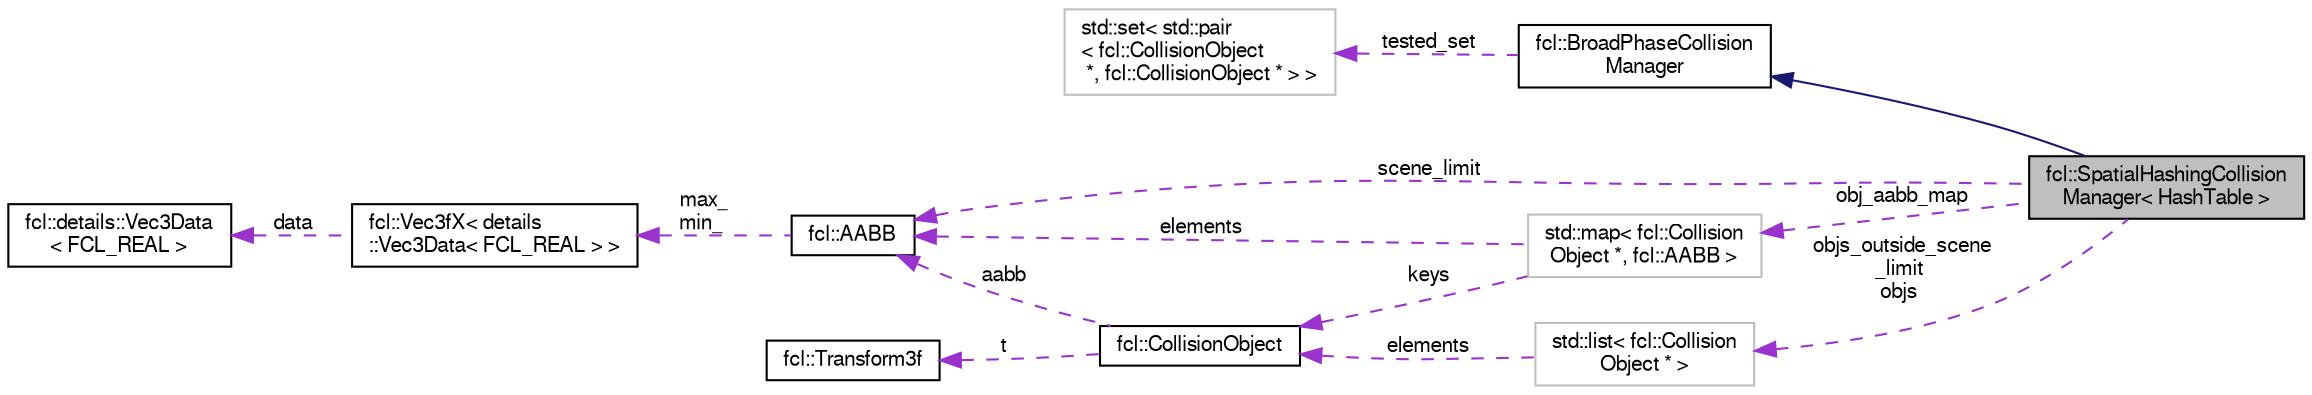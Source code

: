 digraph "fcl::SpatialHashingCollisionManager&lt; HashTable &gt;"
{
  edge [fontname="FreeSans",fontsize="10",labelfontname="FreeSans",labelfontsize="10"];
  node [fontname="FreeSans",fontsize="10",shape=record];
  rankdir="LR";
  Node1 [label="fcl::SpatialHashingCollision\lManager\< HashTable \>",height=0.2,width=0.4,color="black", fillcolor="grey75", style="filled" fontcolor="black"];
  Node2 -> Node1 [dir="back",color="midnightblue",fontsize="10",style="solid",fontname="FreeSans"];
  Node2 [label="fcl::BroadPhaseCollision\lManager",height=0.2,width=0.4,color="black", fillcolor="white", style="filled",URL="$a00006.html",tooltip="Base class for broad phase collision. It helps to accelerate the collision/distance between N objects..."];
  Node3 -> Node2 [dir="back",color="darkorchid3",fontsize="10",style="dashed",label=" tested_set" ,fontname="FreeSans"];
  Node3 [label="std::set\< std::pair\l\< fcl::CollisionObject\l *, fcl::CollisionObject * \> \>",height=0.2,width=0.4,color="grey75", fillcolor="white", style="filled"];
  Node4 -> Node1 [dir="back",color="darkorchid3",fontsize="10",style="dashed",label=" objs_outside_scene\l_limit\nobjs" ,fontname="FreeSans"];
  Node4 [label="std::list\< fcl::Collision\lObject * \>",height=0.2,width=0.4,color="grey75", fillcolor="white", style="filled"];
  Node5 -> Node4 [dir="back",color="darkorchid3",fontsize="10",style="dashed",label=" elements" ,fontname="FreeSans"];
  Node5 [label="fcl::CollisionObject",height=0.2,width=0.4,color="black", fillcolor="white", style="filled",URL="$a00029.html",tooltip="the object for collision or distance computation, contains the geometry and the transform information..."];
  Node6 -> Node5 [dir="back",color="darkorchid3",fontsize="10",style="dashed",label=" aabb" ,fontname="FreeSans"];
  Node6 [label="fcl::AABB",height=0.2,width=0.4,color="black", fillcolor="white", style="filled",URL="$a00003.html",tooltip="A class describing the AABB collision structure, which is a box in 3D space determined by two diagona..."];
  Node7 -> Node6 [dir="back",color="darkorchid3",fontsize="10",style="dashed",label=" max_\nmin_" ,fontname="FreeSans"];
  Node7 [label="fcl::Vec3fX\< details\l::Vec3Data\< FCL_REAL \> \>",height=0.2,width=0.4,color="black", fillcolor="white", style="filled",URL="$a00223.html"];
  Node8 -> Node7 [dir="back",color="darkorchid3",fontsize="10",style="dashed",label=" data" ,fontname="FreeSans"];
  Node8 [label="fcl::details::Vec3Data\l\< FCL_REAL \>",height=0.2,width=0.4,color="black", fillcolor="white", style="filled",URL="$a00222.html"];
  Node9 -> Node5 [dir="back",color="darkorchid3",fontsize="10",style="dashed",label=" t" ,fontname="FreeSans"];
  Node9 [label="fcl::Transform3f",height=0.2,width=0.4,color="black", fillcolor="white", style="filled",URL="$a00212.html",tooltip="Simple transform class used locally by InterpMotion. "];
  Node10 -> Node1 [dir="back",color="darkorchid3",fontsize="10",style="dashed",label=" obj_aabb_map" ,fontname="FreeSans"];
  Node10 [label="std::map\< fcl::Collision\lObject *, fcl::AABB \>",height=0.2,width=0.4,color="grey75", fillcolor="white", style="filled"];
  Node5 -> Node10 [dir="back",color="darkorchid3",fontsize="10",style="dashed",label=" keys" ,fontname="FreeSans"];
  Node6 -> Node10 [dir="back",color="darkorchid3",fontsize="10",style="dashed",label=" elements" ,fontname="FreeSans"];
  Node6 -> Node1 [dir="back",color="darkorchid3",fontsize="10",style="dashed",label=" scene_limit" ,fontname="FreeSans"];
}
